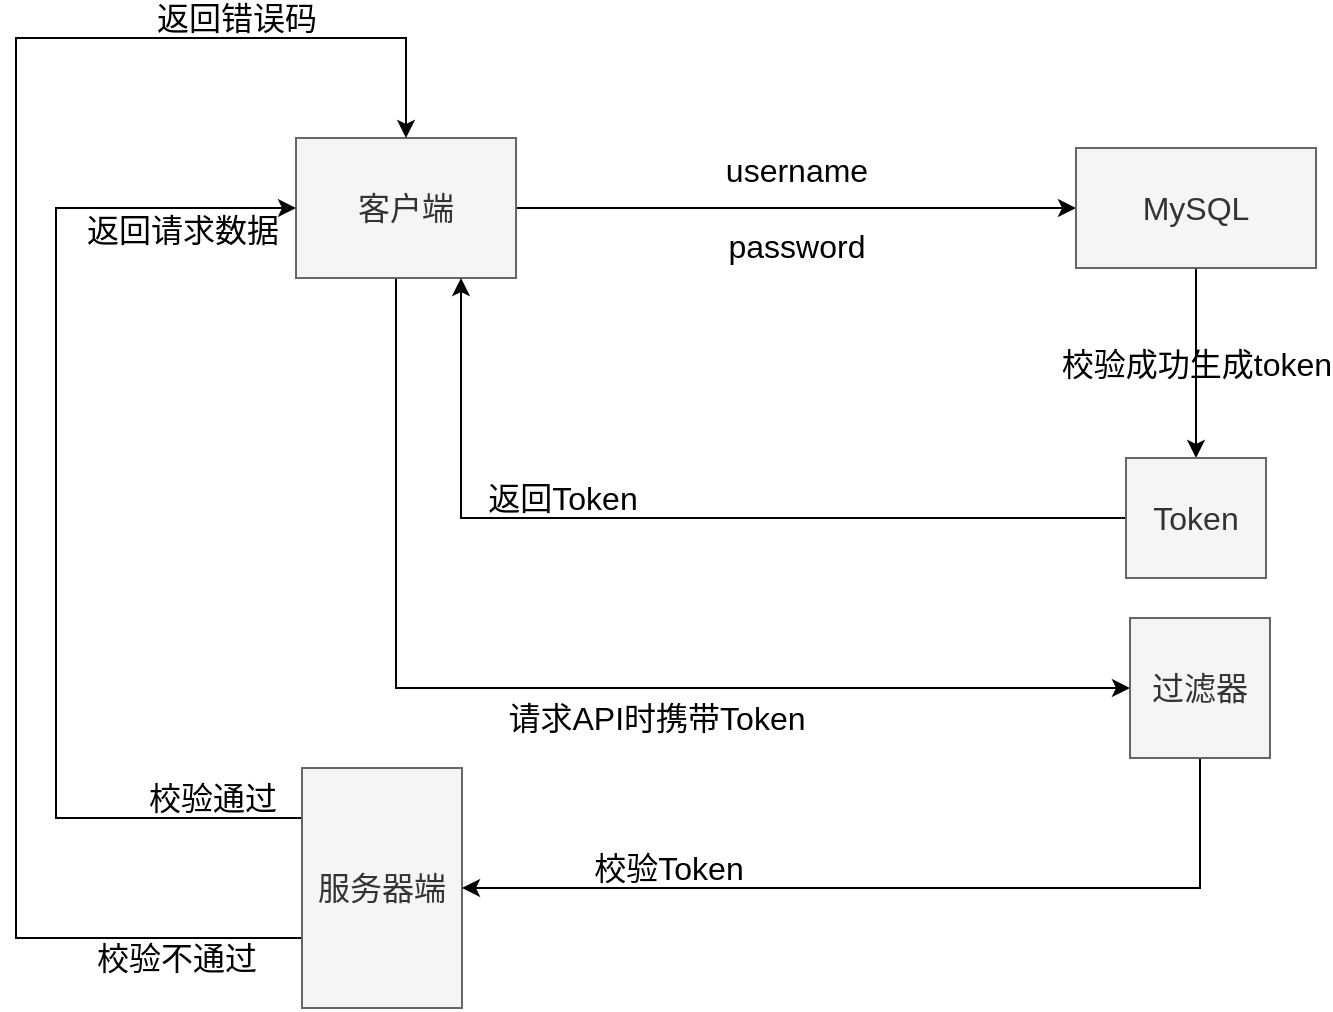 <mxfile version="18.0.2" type="github">
  <diagram id="dltBm8MrrgHkwMkqr6Fd" name="第 1 页">
    <mxGraphModel dx="2249" dy="762" grid="1" gridSize="10" guides="1" tooltips="1" connect="1" arrows="1" fold="1" page="1" pageScale="1" pageWidth="827" pageHeight="1169" math="0" shadow="0">
      <root>
        <mxCell id="0" />
        <mxCell id="1" parent="0" />
        <mxCell id="JIBwMONcnYMNu98MbPIz-5" value="username&lt;br&gt;&lt;br&gt;password" style="edgeStyle=orthogonalEdgeStyle;rounded=0;orthogonalLoop=1;jettySize=auto;html=1;fontSize=16;labelBackgroundColor=none;" edge="1" parent="1" source="JIBwMONcnYMNu98MbPIz-2" target="JIBwMONcnYMNu98MbPIz-4">
          <mxGeometry relative="1" as="geometry" />
        </mxCell>
        <mxCell id="JIBwMONcnYMNu98MbPIz-11" value="请求API时携带Token" style="edgeStyle=orthogonalEdgeStyle;rounded=0;orthogonalLoop=1;jettySize=auto;html=1;labelBackgroundColor=none;fontSize=16;" edge="1" parent="1" source="JIBwMONcnYMNu98MbPIz-2" target="JIBwMONcnYMNu98MbPIz-10">
          <mxGeometry x="0.171" y="-15" relative="1" as="geometry">
            <mxPoint x="530" y="535" as="targetPoint" />
            <Array as="points">
              <mxPoint x="170" y="425" />
            </Array>
            <mxPoint as="offset" />
          </mxGeometry>
        </mxCell>
        <mxCell id="JIBwMONcnYMNu98MbPIz-2" value="客户端" style="rounded=0;whiteSpace=wrap;html=1;fillColor=#f5f5f5;fontColor=#333333;strokeColor=#666666;fontSize=16;" vertex="1" parent="1">
          <mxGeometry x="120" y="150" width="110" height="70" as="geometry" />
        </mxCell>
        <mxCell id="JIBwMONcnYMNu98MbPIz-13" value="校验不通过" style="edgeStyle=orthogonalEdgeStyle;rounded=0;orthogonalLoop=1;jettySize=auto;html=1;labelBackgroundColor=none;fontSize=16;entryX=0.5;entryY=0;entryDx=0;entryDy=0;" edge="1" parent="1" source="JIBwMONcnYMNu98MbPIz-3" target="JIBwMONcnYMNu98MbPIz-2">
          <mxGeometry x="-0.85" y="10" relative="1" as="geometry">
            <mxPoint x="-20" y="100" as="targetPoint" />
            <Array as="points">
              <mxPoint x="-20" y="550" />
              <mxPoint x="-20" y="100" />
              <mxPoint x="175" y="100" />
            </Array>
            <mxPoint as="offset" />
          </mxGeometry>
        </mxCell>
        <mxCell id="JIBwMONcnYMNu98MbPIz-17" value="返回错误码" style="edgeLabel;html=1;align=center;verticalAlign=middle;resizable=0;points=[];fontSize=16;labelBackgroundColor=none;" vertex="1" connectable="0" parent="JIBwMONcnYMNu98MbPIz-13">
          <mxGeometry x="0.641" y="-1" relative="1" as="geometry">
            <mxPoint x="15" y="-11" as="offset" />
          </mxGeometry>
        </mxCell>
        <mxCell id="JIBwMONcnYMNu98MbPIz-15" style="edgeStyle=orthogonalEdgeStyle;rounded=0;orthogonalLoop=1;jettySize=auto;html=1;labelBackgroundColor=none;fontSize=16;entryX=0;entryY=0.5;entryDx=0;entryDy=0;" edge="1" parent="1" source="JIBwMONcnYMNu98MbPIz-3" target="JIBwMONcnYMNu98MbPIz-2">
          <mxGeometry relative="1" as="geometry">
            <mxPoint x="30" y="260" as="targetPoint" />
            <Array as="points">
              <mxPoint y="490" />
              <mxPoint y="185" />
            </Array>
          </mxGeometry>
        </mxCell>
        <mxCell id="JIBwMONcnYMNu98MbPIz-16" value="校验通过" style="edgeLabel;html=1;align=center;verticalAlign=middle;resizable=0;points=[];fontSize=16;labelBackgroundColor=none;" vertex="1" connectable="0" parent="JIBwMONcnYMNu98MbPIz-15">
          <mxGeometry x="-0.785" y="2" relative="1" as="geometry">
            <mxPoint x="14" y="-12" as="offset" />
          </mxGeometry>
        </mxCell>
        <mxCell id="JIBwMONcnYMNu98MbPIz-18" value="返回请求数据" style="edgeLabel;html=1;align=center;verticalAlign=middle;resizable=0;points=[];fontSize=16;labelBackgroundColor=none;" vertex="1" connectable="0" parent="JIBwMONcnYMNu98MbPIz-15">
          <mxGeometry x="0.792" y="3" relative="1" as="geometry">
            <mxPoint y="14" as="offset" />
          </mxGeometry>
        </mxCell>
        <mxCell id="JIBwMONcnYMNu98MbPIz-3" value="服务器端" style="rounded=0;whiteSpace=wrap;html=1;fillColor=#f5f5f5;fontColor=#333333;strokeColor=#666666;fontSize=16;" vertex="1" parent="1">
          <mxGeometry x="123" y="465" width="80" height="120" as="geometry" />
        </mxCell>
        <mxCell id="JIBwMONcnYMNu98MbPIz-7" value="校验成功生成token" style="edgeStyle=orthogonalEdgeStyle;rounded=0;orthogonalLoop=1;jettySize=auto;html=1;labelBackgroundColor=none;fontSize=16;" edge="1" parent="1" source="JIBwMONcnYMNu98MbPIz-4" target="JIBwMONcnYMNu98MbPIz-6">
          <mxGeometry relative="1" as="geometry" />
        </mxCell>
        <mxCell id="JIBwMONcnYMNu98MbPIz-4" value="MySQL" style="rounded=0;whiteSpace=wrap;html=1;fontSize=16;fillColor=#f5f5f5;fontColor=#333333;strokeColor=#666666;" vertex="1" parent="1">
          <mxGeometry x="510" y="155" width="120" height="60" as="geometry" />
        </mxCell>
        <mxCell id="JIBwMONcnYMNu98MbPIz-9" value="返回Token" style="edgeStyle=orthogonalEdgeStyle;rounded=0;orthogonalLoop=1;jettySize=auto;html=1;entryX=0.75;entryY=1;entryDx=0;entryDy=0;labelBackgroundColor=none;fontSize=16;" edge="1" parent="1" source="JIBwMONcnYMNu98MbPIz-6" target="JIBwMONcnYMNu98MbPIz-2">
          <mxGeometry x="0.248" y="-10" relative="1" as="geometry">
            <mxPoint as="offset" />
          </mxGeometry>
        </mxCell>
        <mxCell id="JIBwMONcnYMNu98MbPIz-6" value="Token" style="rounded=0;whiteSpace=wrap;html=1;fontSize=16;fillColor=#f5f5f5;fontColor=#333333;strokeColor=#666666;" vertex="1" parent="1">
          <mxGeometry x="535" y="310" width="70" height="60" as="geometry" />
        </mxCell>
        <mxCell id="JIBwMONcnYMNu98MbPIz-12" value="校验Token" style="edgeStyle=orthogonalEdgeStyle;rounded=0;orthogonalLoop=1;jettySize=auto;html=1;entryX=1;entryY=0.5;entryDx=0;entryDy=0;labelBackgroundColor=none;fontSize=16;" edge="1" parent="1" source="JIBwMONcnYMNu98MbPIz-10" target="JIBwMONcnYMNu98MbPIz-3">
          <mxGeometry x="0.527" y="-10" relative="1" as="geometry">
            <Array as="points">
              <mxPoint x="572" y="525" />
            </Array>
            <mxPoint as="offset" />
          </mxGeometry>
        </mxCell>
        <mxCell id="JIBwMONcnYMNu98MbPIz-10" value="过滤器" style="rounded=0;whiteSpace=wrap;html=1;fontSize=16;fillColor=#f5f5f5;fontColor=#333333;strokeColor=#666666;" vertex="1" parent="1">
          <mxGeometry x="537" y="390" width="70" height="70" as="geometry" />
        </mxCell>
      </root>
    </mxGraphModel>
  </diagram>
</mxfile>
